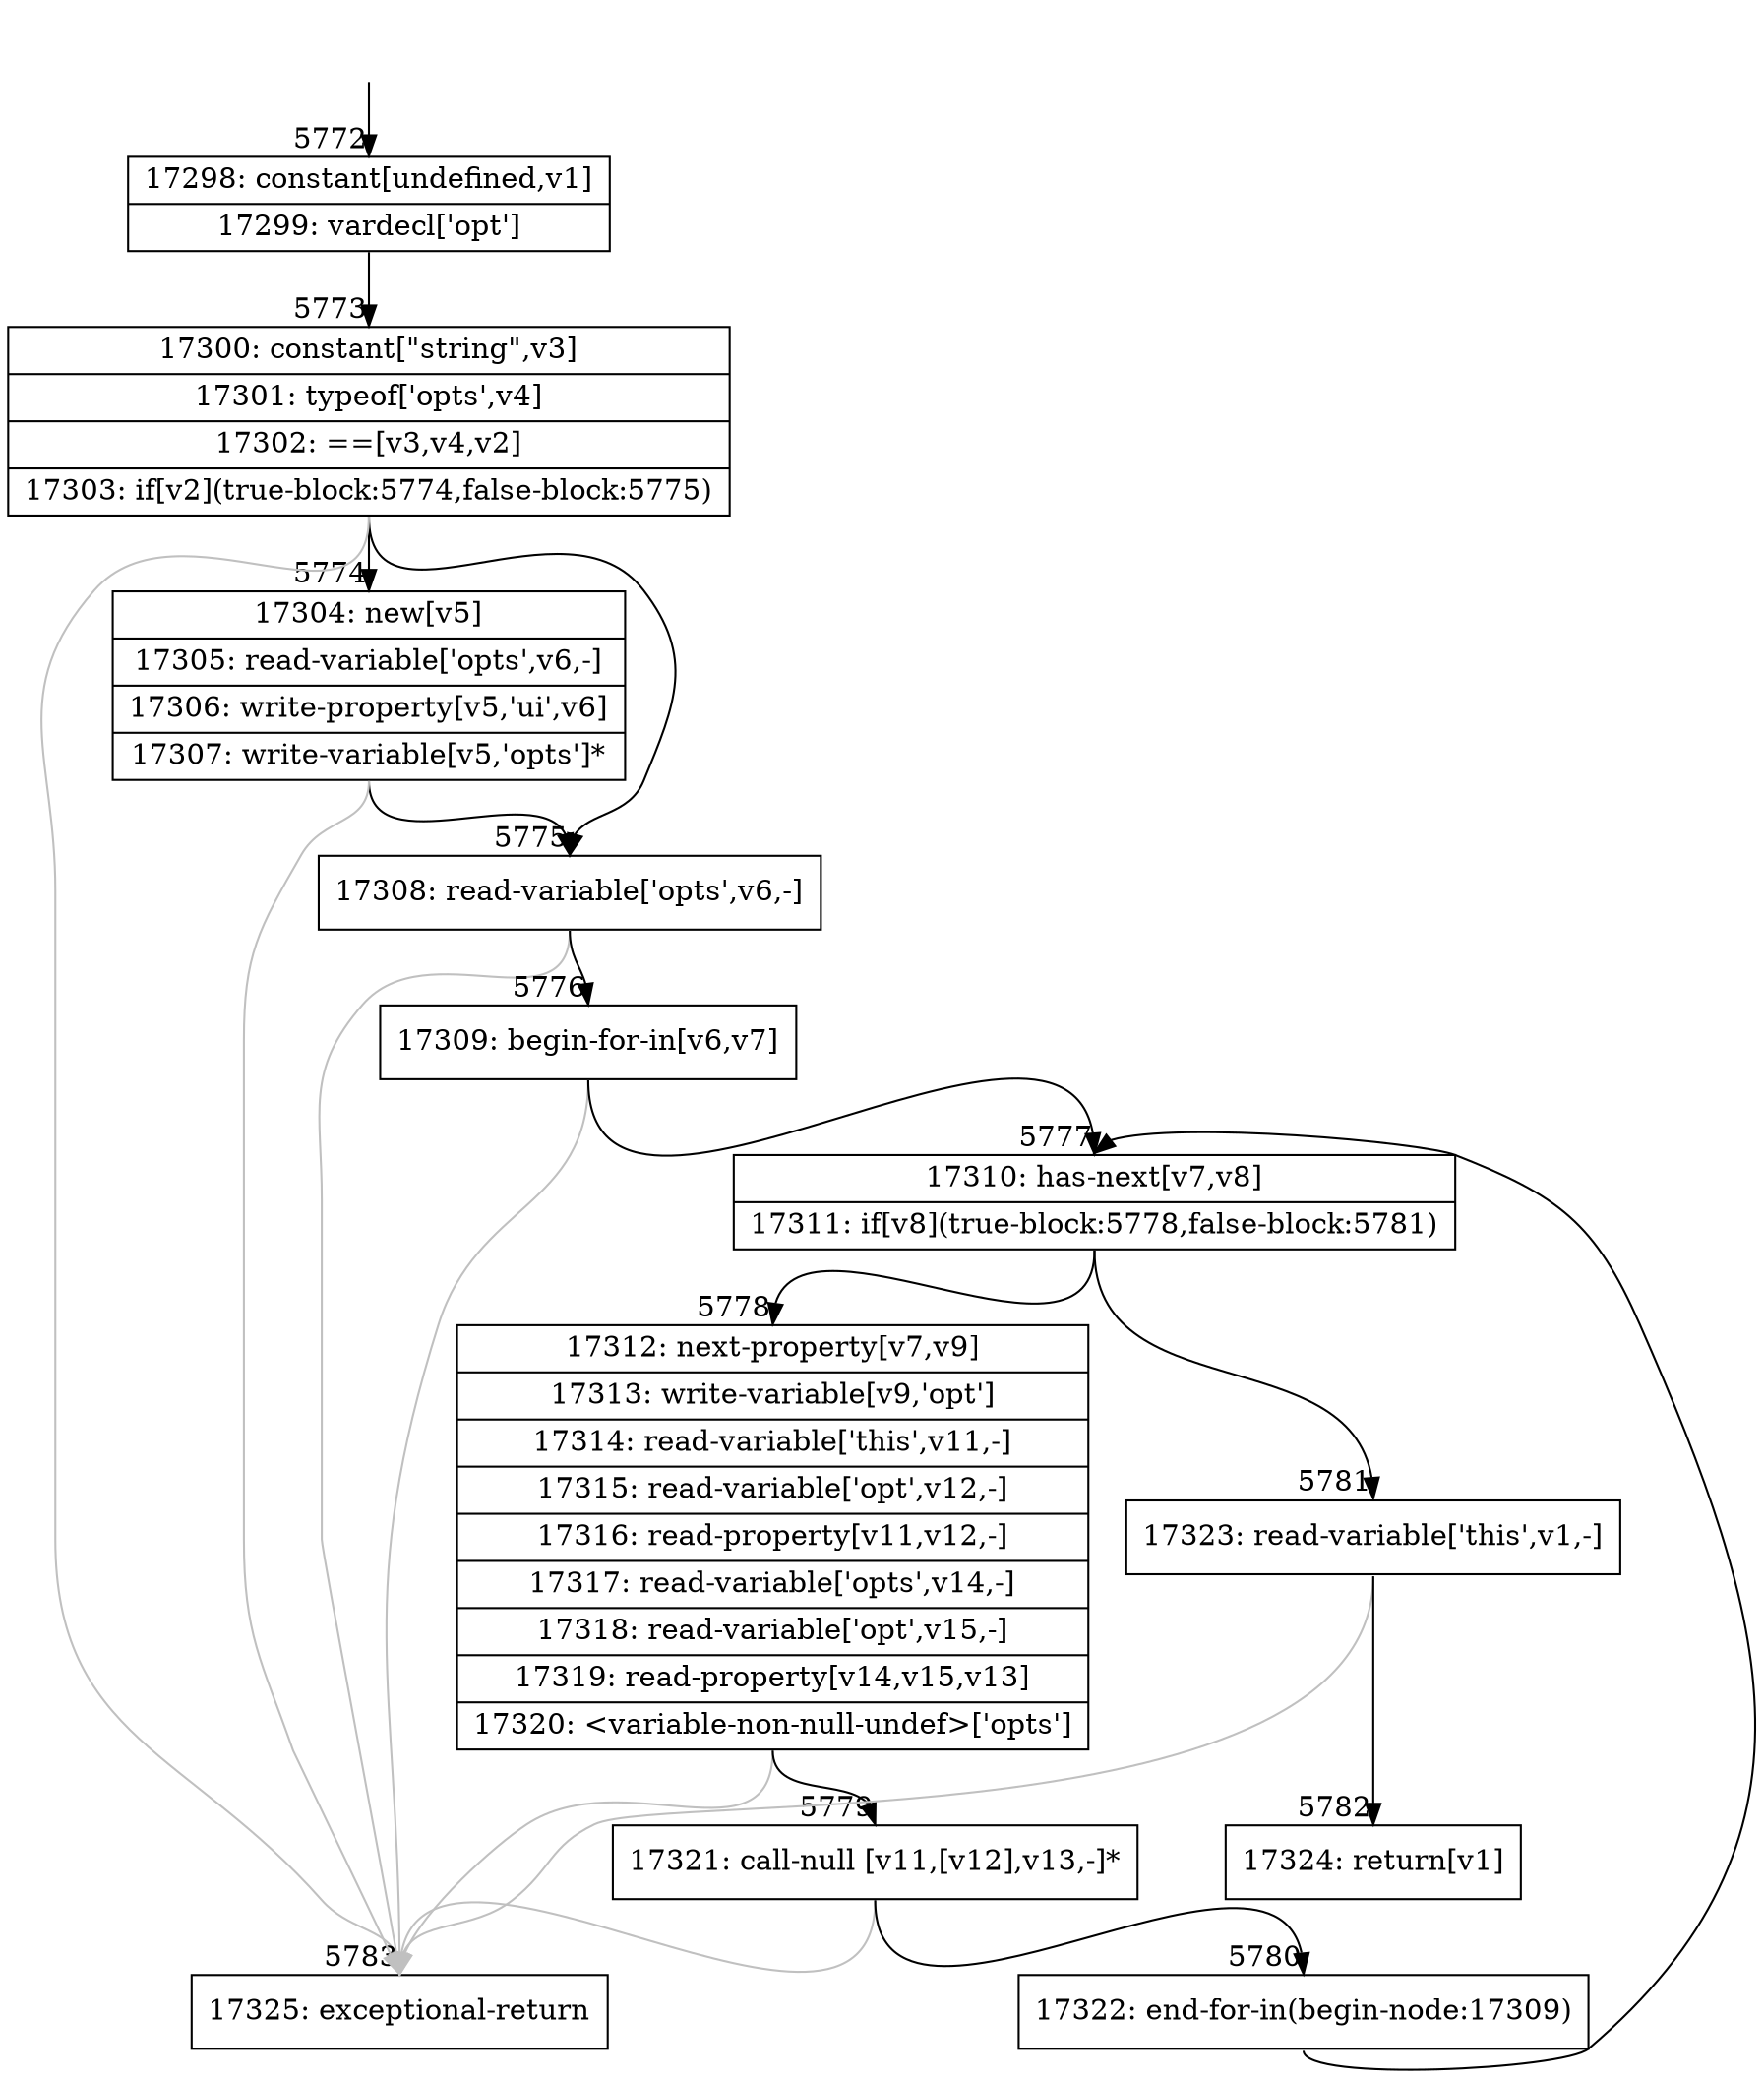 digraph {
rankdir="TD"
BB_entry494[shape=none,label=""];
BB_entry494 -> BB5772 [tailport=s, headport=n, headlabel="    5772"]
BB5772 [shape=record label="{17298: constant[undefined,v1]|17299: vardecl['opt']}" ] 
BB5772 -> BB5773 [tailport=s, headport=n, headlabel="      5773"]
BB5773 [shape=record label="{17300: constant[\"string\",v3]|17301: typeof['opts',v4]|17302: ==[v3,v4,v2]|17303: if[v2](true-block:5774,false-block:5775)}" ] 
BB5773 -> BB5774 [tailport=s, headport=n, headlabel="      5774"]
BB5773 -> BB5775 [tailport=s, headport=n, headlabel="      5775"]
BB5773 -> BB5783 [tailport=s, headport=n, color=gray, headlabel="      5783"]
BB5774 [shape=record label="{17304: new[v5]|17305: read-variable['opts',v6,-]|17306: write-property[v5,'ui',v6]|17307: write-variable[v5,'opts']*}" ] 
BB5774 -> BB5775 [tailport=s, headport=n]
BB5774 -> BB5783 [tailport=s, headport=n, color=gray]
BB5775 [shape=record label="{17308: read-variable['opts',v6,-]}" ] 
BB5775 -> BB5776 [tailport=s, headport=n, headlabel="      5776"]
BB5775 -> BB5783 [tailport=s, headport=n, color=gray]
BB5776 [shape=record label="{17309: begin-for-in[v6,v7]}" ] 
BB5776 -> BB5777 [tailport=s, headport=n, headlabel="      5777"]
BB5776 -> BB5783 [tailport=s, headport=n, color=gray]
BB5777 [shape=record label="{17310: has-next[v7,v8]|17311: if[v8](true-block:5778,false-block:5781)}" ] 
BB5777 -> BB5778 [tailport=s, headport=n, headlabel="      5778"]
BB5777 -> BB5781 [tailport=s, headport=n, headlabel="      5781"]
BB5778 [shape=record label="{17312: next-property[v7,v9]|17313: write-variable[v9,'opt']|17314: read-variable['this',v11,-]|17315: read-variable['opt',v12,-]|17316: read-property[v11,v12,-]|17317: read-variable['opts',v14,-]|17318: read-variable['opt',v15,-]|17319: read-property[v14,v15,v13]|17320: \<variable-non-null-undef\>['opts']}" ] 
BB5778 -> BB5779 [tailport=s, headport=n, headlabel="      5779"]
BB5778 -> BB5783 [tailport=s, headport=n, color=gray]
BB5779 [shape=record label="{17321: call-null [v11,[v12],v13,-]*}" ] 
BB5779 -> BB5780 [tailport=s, headport=n, headlabel="      5780"]
BB5779 -> BB5783 [tailport=s, headport=n, color=gray]
BB5780 [shape=record label="{17322: end-for-in(begin-node:17309)}" ] 
BB5780 -> BB5777 [tailport=s, headport=n]
BB5781 [shape=record label="{17323: read-variable['this',v1,-]}" ] 
BB5781 -> BB5782 [tailport=s, headport=n, headlabel="      5782"]
BB5781 -> BB5783 [tailport=s, headport=n, color=gray]
BB5782 [shape=record label="{17324: return[v1]}" ] 
BB5783 [shape=record label="{17325: exceptional-return}" ] 
//#$~ 6533
}
